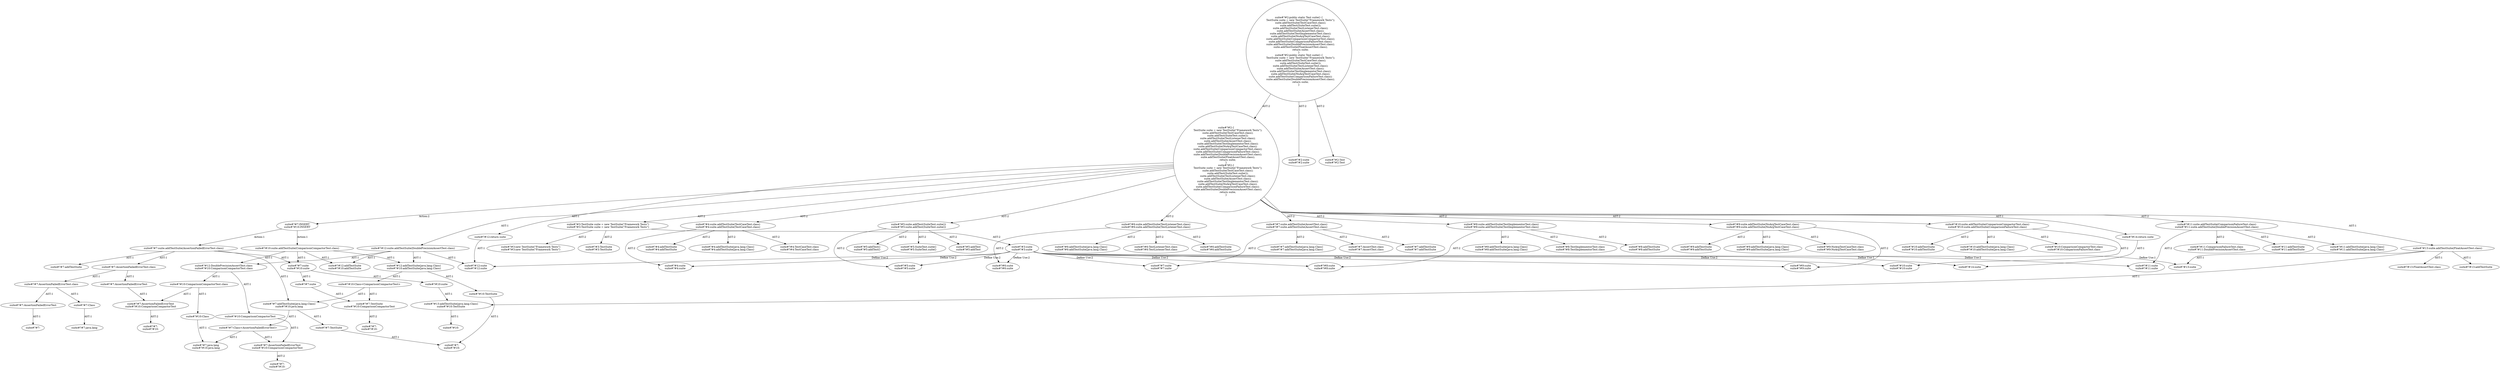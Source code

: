 digraph "Pattern" {
0 [label="suite#?#7:INSERT
suite#?#10:INSERT" shape=ellipse]
1 [label="suite#?#2:\{
    TestSuite suite = new TestSuite(\"Framework Tests\");
    suite.addTestSuite(TestCaseTest.class);
    suite.addTest(SuiteTest.suite());
    suite.addTestSuite(TestListenerTest.class);
    suite.addTestSuite(AssertTest.class);
    suite.addTestSuite(TestImplementorTest.class);
    suite.addTestSuite(NoArgTestCaseTest.class);
    suite.addTestSuite(ComparisonCompactorTest.class);
    suite.addTestSuite(ComparisonFailureTest.class);
    suite.addTestSuite(DoublePrecisionAssertTest.class);
    suite.addTestSuite(FloatAssertTest.class);
    return suite;
\}
suite#?#2:\{
    TestSuite suite = new TestSuite(\"Framework Tests\");
    suite.addTestSuite(TestCaseTest.class);
    suite.addTest(SuiteTest.suite());
    suite.addTestSuite(TestListenerTest.class);
    suite.addTestSuite(AssertTest.class);
    suite.addTestSuite(TestImplementorTest.class);
    suite.addTestSuite(NoArgTestCaseTest.class);
    suite.addTestSuite(ComparisonFailureTest.class);
    suite.addTestSuite(DoublePrecisionAssertTest.class);
    return suite;
\}" shape=ellipse]
2 [label="suite#?#2:public static Test suite() \{
    TestSuite suite = new TestSuite(\"Framework Tests\");
    suite.addTestSuite(TestCaseTest.class);
    suite.addTest(SuiteTest.suite());
    suite.addTestSuite(TestListenerTest.class);
    suite.addTestSuite(AssertTest.class);
    suite.addTestSuite(TestImplementorTest.class);
    suite.addTestSuite(NoArgTestCaseTest.class);
    suite.addTestSuite(ComparisonCompactorTest.class);
    suite.addTestSuite(ComparisonFailureTest.class);
    suite.addTestSuite(DoublePrecisionAssertTest.class);
    suite.addTestSuite(FloatAssertTest.class);
    return suite;
\}
suite#?#2:public static Test suite() \{
    TestSuite suite = new TestSuite(\"Framework Tests\");
    suite.addTestSuite(TestCaseTest.class);
    suite.addTest(SuiteTest.suite());
    suite.addTestSuite(TestListenerTest.class);
    suite.addTestSuite(AssertTest.class);
    suite.addTestSuite(TestImplementorTest.class);
    suite.addTestSuite(NoArgTestCaseTest.class);
    suite.addTestSuite(ComparisonFailureTest.class);
    suite.addTestSuite(DoublePrecisionAssertTest.class);
    return suite;
\}" shape=ellipse]
3 [label="suite#?#2:suite
suite#?#2:suite" shape=ellipse]
4 [label="suite#?#2:Test
suite#?#2:Test" shape=ellipse]
5 [label="suite#?#3:TestSuite suite = new TestSuite(\"Framework Tests\")
suite#?#3:TestSuite suite = new TestSuite(\"Framework Tests\")" shape=ellipse]
6 [label="suite#?#3:suite
suite#?#3:suite" shape=ellipse]
7 [label="suite#?#3:TestSuite
suite#?#3:TestSuite" shape=ellipse]
8 [label="suite#?#3:new TestSuite(\"Framework Tests\")
suite#?#3:new TestSuite(\"Framework Tests\")" shape=ellipse]
9 [label="suite#?#4:suite.addTestSuite(TestCaseTest.class)
suite#?#4:suite.addTestSuite(TestCaseTest.class)" shape=ellipse]
10 [label="suite#?#4:addTestSuite
suite#?#4:addTestSuite" shape=ellipse]
11 [label="suite#?#4:suite
suite#?#4:suite" shape=ellipse]
12 [label="suite#?#4:addTestSuite(java.lang.Class)
suite#?#4:addTestSuite(java.lang.Class)" shape=ellipse]
13 [label="suite#?#4:TestCaseTest.class
suite#?#4:TestCaseTest.class" shape=ellipse]
14 [label="suite#?#5:suite.addTest(SuiteTest.suite())
suite#?#5:suite.addTest(SuiteTest.suite())" shape=ellipse]
15 [label="suite#?#5:addTest
suite#?#5:addTest" shape=ellipse]
16 [label="suite#?#5:suite
suite#?#5:suite" shape=ellipse]
17 [label="suite#?#5:addTest()
suite#?#5:addTest()" shape=ellipse]
18 [label="suite#?#5:SuiteTest.suite()
suite#?#5:SuiteTest.suite()" shape=ellipse]
19 [label="suite#?#6:suite.addTestSuite(TestListenerTest.class)
suite#?#6:suite.addTestSuite(TestListenerTest.class)" shape=ellipse]
20 [label="suite#?#6:addTestSuite
suite#?#6:addTestSuite" shape=ellipse]
21 [label="suite#?#6:suite
suite#?#6:suite" shape=ellipse]
22 [label="suite#?#6:addTestSuite(java.lang.Class)
suite#?#6:addTestSuite(java.lang.Class)" shape=ellipse]
23 [label="suite#?#6:TestListenerTest.class
suite#?#6:TestListenerTest.class" shape=ellipse]
24 [label="suite#?#7:suite.addTestSuite(AssertTest.class)
suite#?#7:suite.addTestSuite(AssertTest.class)" shape=ellipse]
25 [label="suite#?#7:addTestSuite
suite#?#7:addTestSuite" shape=ellipse]
26 [label="suite#?#7:suite
suite#?#7:suite" shape=ellipse]
27 [label="suite#?#7:addTestSuite(java.lang.Class)
suite#?#7:addTestSuite(java.lang.Class)" shape=ellipse]
28 [label="suite#?#7:AssertTest.class
suite#?#7:AssertTest.class" shape=ellipse]
29 [label="suite#?#8:suite.addTestSuite(TestImplementorTest.class)
suite#?#8:suite.addTestSuite(TestImplementorTest.class)" shape=ellipse]
30 [label="suite#?#8:addTestSuite
suite#?#8:addTestSuite" shape=ellipse]
31 [label="suite#?#8:suite
suite#?#8:suite" shape=ellipse]
32 [label="suite#?#8:addTestSuite(java.lang.Class)
suite#?#8:addTestSuite(java.lang.Class)" shape=ellipse]
33 [label="suite#?#8:TestImplementorTest.class
suite#?#8:TestImplementorTest.class" shape=ellipse]
34 [label="suite#?#9:suite.addTestSuite(NoArgTestCaseTest.class)
suite#?#9:suite.addTestSuite(NoArgTestCaseTest.class)" shape=ellipse]
35 [label="suite#?#9:addTestSuite
suite#?#9:addTestSuite" shape=ellipse]
36 [label="suite#?#9:suite
suite#?#9:suite" shape=ellipse]
37 [label="suite#?#9:addTestSuite(java.lang.Class)
suite#?#9:addTestSuite(java.lang.Class)" shape=ellipse]
38 [label="suite#?#9:NoArgTestCaseTest.class
suite#?#9:NoArgTestCaseTest.class" shape=ellipse]
39 [label="suite#?#10:suite.addTestSuite(ComparisonCompactorTest.class)
suite#?#10:suite.addTestSuite(ComparisonFailureTest.class)" shape=ellipse]
40 [label="suite#?#10:addTestSuite
suite#?#10:addTestSuite" shape=ellipse]
41 [label="suite#?#10:suite
suite#?#10:suite" shape=ellipse]
42 [label="suite#?#10:addTestSuite(java.lang.Class)
suite#?#10:addTestSuite(java.lang.Class)" shape=ellipse]
43 [label="suite#?#10:ComparisonCompactorTest.class
suite#?#10:ComparisonFailureTest.class" shape=ellipse]
44 [label="suite#?#11:suite.addTestSuite(ComparisonFailureTest.class)
suite#?#11:suite.addTestSuite(DoublePrecisionAssertTest.class)" shape=ellipse]
45 [label="suite#?#11:addTestSuite
suite#?#11:addTestSuite" shape=ellipse]
46 [label="suite#?#11:suite
suite#?#11:suite" shape=ellipse]
47 [label="suite#?#11:addTestSuite(java.lang.Class)
suite#?#11:addTestSuite(java.lang.Class)" shape=ellipse]
48 [label="suite#?#11:ComparisonFailureTest.class
suite#?#11:DoublePrecisionAssertTest.class" shape=ellipse]
49 [label="suite#?#12:suite.addTestSuite(DoublePrecisionAssertTest.class)" shape=ellipse]
50 [label="suite#?#12:addTestSuite
suite#?#10:addTestSuite" shape=ellipse]
51 [label="suite#?#12:suite
suite#?#12:suite" shape=ellipse]
52 [label="suite#?#12:addTestSuite(java.lang.Class)
suite#?#10:addTestSuite(java.lang.Class)" shape=ellipse]
53 [label="suite#?#12:DoublePrecisionAssertTest.class
suite#?#10:ComparisonCompactorTest.class" shape=ellipse]
54 [label="suite#?#13:suite.addTestSuite(FloatAssertTest.class)" shape=ellipse]
55 [label="suite#?#13:addTestSuite" shape=ellipse]
56 [label="suite#?#13:suite" shape=ellipse]
57 [label="suite#?#13:addTestSuite(java.lang.Class)
suite#?#10:TestSuite" shape=ellipse]
58 [label="suite#?#13:FloatAssertTest.class" shape=ellipse]
59 [label="suite#?#14:return suite" shape=ellipse]
60 [label="suite#?#14:suite" shape=ellipse]
61 [label="suite#?#7:suite.addTestSuite(AssertionFailedErrorTest.class)" shape=ellipse]
62 [label="suite#?#7:addTestSuite" shape=ellipse]
63 [label="suite#?#7:suite
suite#?#10:suite" shape=ellipse]
64 [label="suite#?#7:suite" shape=ellipse]
65 [label="suite#?#7:TestSuite
suite#?#10:ComparisonCompactorTest" shape=ellipse]
66 [label="suite#?#7:
suite#?#10:" shape=ellipse]
67 [label="suite#?#7:addTestSuite(java.lang.Class)
suite#?#10:java.lang" shape=ellipse]
68 [label="suite#?#7:TestSuite" shape=ellipse]
69 [label="suite#?#7:
suite#?#10:" shape=ellipse]
70 [label="suite#?#7:Class<AssertionFailedErrorTest>" shape=ellipse]
71 [label="suite#?#7:java.lang
suite#?#10:java.lang" shape=ellipse]
72 [label="suite#?#7:AssertionFailedErrorTest
suite#?#10:ComparisonCompactorTest" shape=ellipse]
73 [label="suite#?#7:
suite#?#10:" shape=ellipse]
74 [label="suite#?#7:AssertionFailedErrorTest.class" shape=ellipse]
75 [label="suite#?#7:AssertionFailedErrorTest" shape=ellipse]
76 [label="suite#?#7:AssertionFailedErrorTest
suite#?#10:ComparisonCompactorTest" shape=ellipse]
77 [label="suite#?#7:
suite#?#10:" shape=ellipse]
78 [label="suite#?#7:AssertionFailedErrorTest.class" shape=ellipse]
79 [label="suite#?#7:AssertionFailedErrorTest" shape=ellipse]
80 [label="suite#?#7:" shape=ellipse]
81 [label="suite#?#7:Class" shape=ellipse]
82 [label="suite#?#7:java.lang" shape=ellipse]
83 [label="suite#?#12:return suite" shape=ellipse]
84 [label="suite#?#10:suite.addTestSuite(ComparisonCompactorTest.class)" shape=ellipse]
85 [label="suite#?#10:" shape=ellipse]
86 [label="suite#?#10:ComparisonCompactorTest" shape=ellipse]
87 [label="suite#?#10:suite" shape=ellipse]
88 [label="suite#?#10:TestSuite" shape=ellipse]
89 [label="suite#?#10:Class<ComparisonCompactorTest>" shape=ellipse]
90 [label="suite#?#10:Class" shape=ellipse]
91 [label="suite#?#10:ComparisonCompactorTest.class" shape=ellipse]
0 -> 61 [label="Action:1"];
0 -> 84 [label="Action:1"];
1 -> 0 [label="Action:2"];
1 -> 5 [label="AST:2"];
1 -> 9 [label="AST:2"];
1 -> 14 [label="AST:2"];
1 -> 19 [label="AST:2"];
1 -> 24 [label="AST:2"];
1 -> 29 [label="AST:2"];
1 -> 34 [label="AST:2"];
1 -> 39 [label="AST:2"];
1 -> 44 [label="AST:2"];
1 -> 49 [label="AST:1"];
1 -> 54 [label="AST:1"];
1 -> 59 [label="AST:1"];
1 -> 83 [label="AST:1"];
2 -> 1 [label="AST:2"];
2 -> 3 [label="AST:2"];
2 -> 4 [label="AST:2"];
5 -> 6 [label="AST:2"];
5 -> 7 [label="AST:2"];
5 -> 8 [label="AST:2"];
6 -> 11 [label="Define Use:2"];
6 -> 16 [label="Define Use:2"];
6 -> 21 [label="Define Use:2"];
6 -> 26 [label="Define Use:2"];
6 -> 31 [label="Define Use:2"];
6 -> 36 [label="Define Use:2"];
6 -> 41 [label="Define Use:2"];
6 -> 46 [label="Define Use:2"];
6 -> 51 [label="Define Use:2"];
6 -> 56 [label="Define Use:1"];
6 -> 60 [label="Define Use:1"];
9 -> 10 [label="AST:2"];
9 -> 11 [label="AST:2"];
9 -> 12 [label="AST:2"];
9 -> 13 [label="AST:2"];
14 -> 15 [label="AST:2"];
14 -> 16 [label="AST:2"];
14 -> 17 [label="AST:2"];
14 -> 18 [label="AST:2"];
19 -> 20 [label="AST:2"];
19 -> 21 [label="AST:2"];
19 -> 22 [label="AST:2"];
19 -> 23 [label="AST:2"];
24 -> 25 [label="AST:2"];
24 -> 26 [label="AST:2"];
24 -> 27 [label="AST:2"];
24 -> 28 [label="AST:2"];
29 -> 30 [label="AST:2"];
29 -> 31 [label="AST:2"];
29 -> 32 [label="AST:2"];
29 -> 33 [label="AST:2"];
34 -> 35 [label="AST:2"];
34 -> 36 [label="AST:2"];
34 -> 37 [label="AST:2"];
34 -> 38 [label="AST:2"];
39 -> 40 [label="AST:2"];
39 -> 41 [label="AST:2"];
39 -> 42 [label="AST:2"];
39 -> 43 [label="AST:2"];
44 -> 45 [label="AST:2"];
44 -> 46 [label="AST:2"];
44 -> 47 [label="AST:2"];
44 -> 48 [label="AST:2"];
49 -> 50 [label="AST:1"];
49 -> 51 [label="AST:1"];
49 -> 52 [label="AST:1"];
49 -> 53 [label="AST:1"];
52 -> 88 [label="AST:1"];
52 -> 89 [label="AST:1"];
53 -> 86 [label="AST:1"];
53 -> 91 [label="AST:1"];
54 -> 55 [label="AST:1"];
54 -> 56 [label="AST:1"];
54 -> 57 [label="AST:1"];
54 -> 58 [label="AST:1"];
57 -> 85 [label="AST:1"];
59 -> 60 [label="AST:1"];
61 -> 62 [label="AST:1"];
61 -> 63 [label="AST:1"];
61 -> 67 [label="AST:1"];
61 -> 74 [label="AST:1"];
63 -> 64 [label="AST:1"];
63 -> 87 [label="AST:1"];
64 -> 65 [label="AST:1"];
65 -> 66 [label="AST:2"];
67 -> 68 [label="AST:1"];
67 -> 70 [label="AST:1"];
68 -> 69 [label="AST:1"];
70 -> 71 [label="AST:1"];
70 -> 72 [label="AST:1"];
72 -> 73 [label="AST:2"];
74 -> 75 [label="AST:1"];
74 -> 78 [label="AST:1"];
75 -> 76 [label="AST:1"];
76 -> 77 [label="AST:2"];
78 -> 79 [label="AST:1"];
78 -> 81 [label="AST:1"];
79 -> 80 [label="AST:1"];
81 -> 82 [label="AST:1"];
83 -> 51 [label="AST:1"];
84 -> 50 [label="AST:1"];
84 -> 63 [label="AST:1"];
84 -> 52 [label="AST:1"];
84 -> 53 [label="AST:1"];
86 -> 72 [label="AST:1"];
87 -> 57 [label="AST:1"];
88 -> 69 [label="AST:1"];
89 -> 67 [label="AST:1"];
89 -> 65 [label="AST:1"];
90 -> 71 [label="AST:1"];
91 -> 90 [label="AST:1"];
91 -> 76 [label="AST:1"];
}